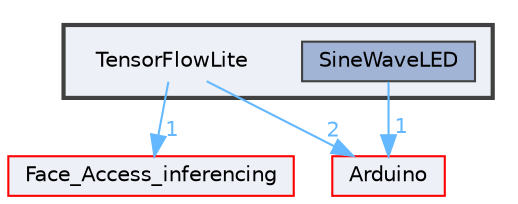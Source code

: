 digraph "TensorFlowLite"
{
 // LATEX_PDF_SIZE
  bgcolor="transparent";
  edge [fontname=Helvetica,fontsize=10,labelfontname=Helvetica,labelfontsize=10];
  node [fontname=Helvetica,fontsize=10,shape=box,height=0.2,width=0.4];
  compound=true
  subgraph clusterdir_5e6d31df197085d84a3ac901a0dd9c4a {
    graph [ bgcolor="#edf0f7", pencolor="grey25", label="", fontname=Helvetica,fontsize=10 style="filled,bold", URL="dir_5e6d31df197085d84a3ac901a0dd9c4a.html",tooltip=""]
    dir_5e6d31df197085d84a3ac901a0dd9c4a [shape=plaintext, label="TensorFlowLite"];
  dir_a8b478ba17eb83dc104999b02db57015 [label="SineWaveLED", fillcolor="#a2b4d6", color="grey25", style="filled", URL="dir_a8b478ba17eb83dc104999b02db57015.html",tooltip=""];
  }
  dir_05f86cf2d1c107dceef0ab0392ddcfcf [label="Face_Access_inferencing", fillcolor="#edf0f7", color="red", style="filled", URL="dir_05f86cf2d1c107dceef0ab0392ddcfcf.html",tooltip=""];
  dir_a991eec27578c865874ede3d8ec657c2 [label="Arduino", fillcolor="#edf0f7", color="red", style="filled", URL="dir_a991eec27578c865874ede3d8ec657c2.html",tooltip=""];
  dir_5e6d31df197085d84a3ac901a0dd9c4a->dir_05f86cf2d1c107dceef0ab0392ddcfcf [headlabel="1", labeldistance=1.5 headhref="dir_000320_000107.html" href="dir_000320_000107.html" color="steelblue1" fontcolor="steelblue1"];
  dir_5e6d31df197085d84a3ac901a0dd9c4a->dir_a991eec27578c865874ede3d8ec657c2 [headlabel="2", labeldistance=1.5 headhref="dir_000320_000014.html" href="dir_000320_000014.html" color="steelblue1" fontcolor="steelblue1"];
  dir_a8b478ba17eb83dc104999b02db57015->dir_a991eec27578c865874ede3d8ec657c2 [headlabel="1", labeldistance=1.5 headhref="dir_000285_000014.html" href="dir_000285_000014.html" color="steelblue1" fontcolor="steelblue1"];
}
